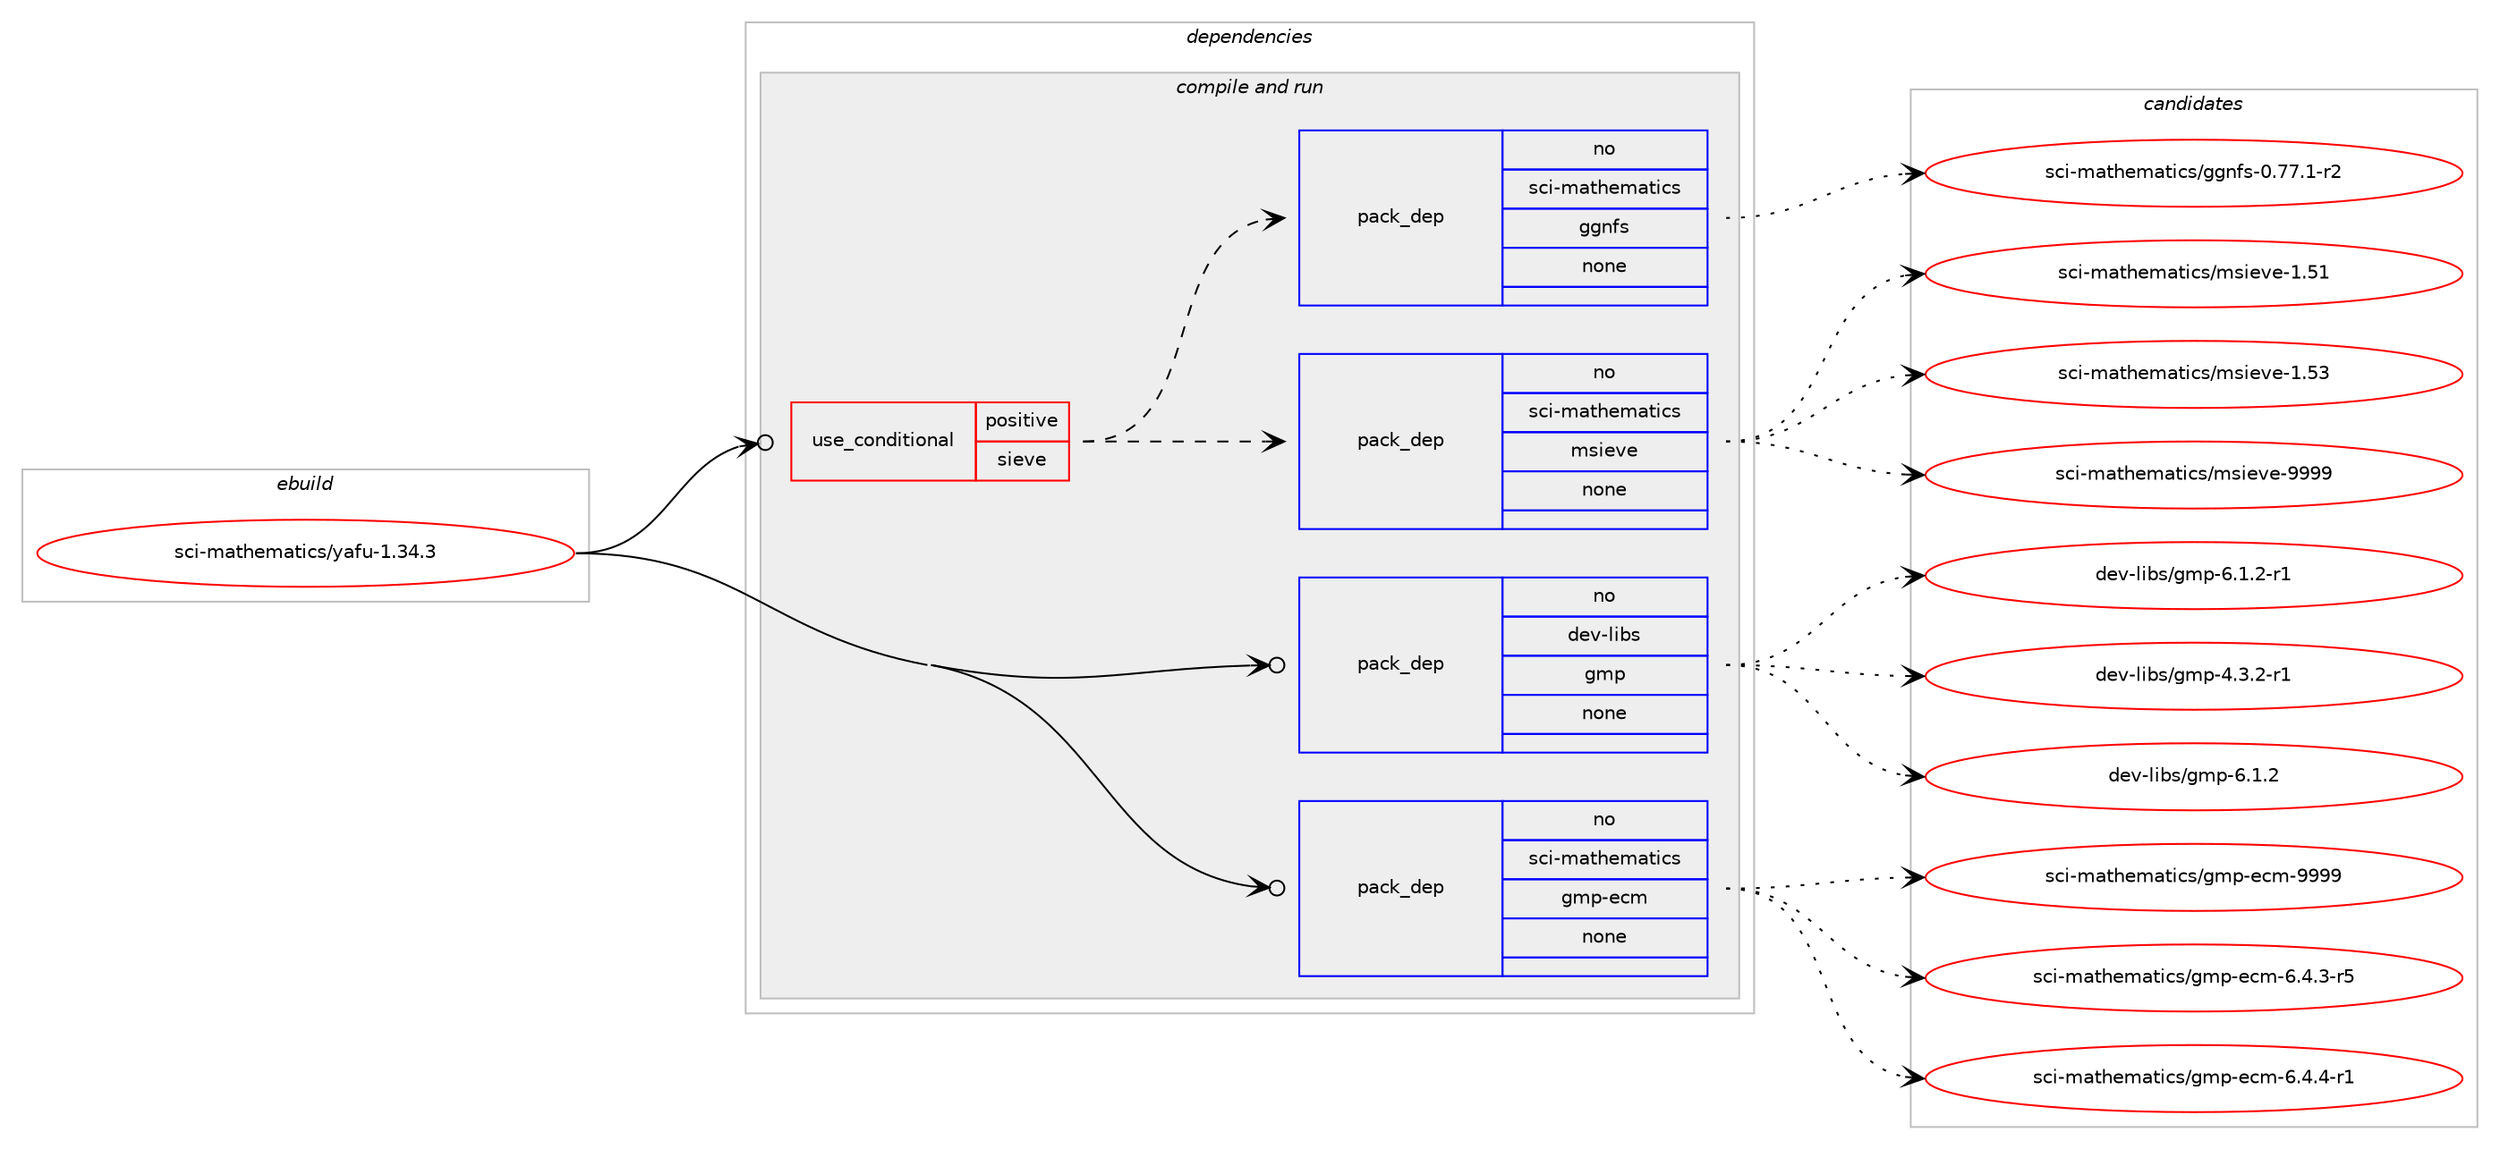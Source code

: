 digraph prolog {

# *************
# Graph options
# *************

newrank=true;
concentrate=true;
compound=true;
graph [rankdir=LR,fontname=Helvetica,fontsize=10,ranksep=1.5];#, ranksep=2.5, nodesep=0.2];
edge  [arrowhead=vee];
node  [fontname=Helvetica,fontsize=10];

# **********
# The ebuild
# **********

subgraph cluster_leftcol {
color=gray;
rank=same;
label=<<i>ebuild</i>>;
id [label="sci-mathematics/yafu-1.34.3", color=red, width=4, href="../sci-mathematics/yafu-1.34.3.svg"];
}

# ****************
# The dependencies
# ****************

subgraph cluster_midcol {
color=gray;
label=<<i>dependencies</i>>;
subgraph cluster_compile {
fillcolor="#eeeeee";
style=filled;
label=<<i>compile</i>>;
}
subgraph cluster_compileandrun {
fillcolor="#eeeeee";
style=filled;
label=<<i>compile and run</i>>;
subgraph cond454827 {
dependency1699517 [label=<<TABLE BORDER="0" CELLBORDER="1" CELLSPACING="0" CELLPADDING="4"><TR><TD ROWSPAN="3" CELLPADDING="10">use_conditional</TD></TR><TR><TD>positive</TD></TR><TR><TD>sieve</TD></TR></TABLE>>, shape=none, color=red];
subgraph pack1216830 {
dependency1699518 [label=<<TABLE BORDER="0" CELLBORDER="1" CELLSPACING="0" CELLPADDING="4" WIDTH="220"><TR><TD ROWSPAN="6" CELLPADDING="30">pack_dep</TD></TR><TR><TD WIDTH="110">no</TD></TR><TR><TD>sci-mathematics</TD></TR><TR><TD>msieve</TD></TR><TR><TD>none</TD></TR><TR><TD></TD></TR></TABLE>>, shape=none, color=blue];
}
dependency1699517:e -> dependency1699518:w [weight=20,style="dashed",arrowhead="vee"];
subgraph pack1216831 {
dependency1699519 [label=<<TABLE BORDER="0" CELLBORDER="1" CELLSPACING="0" CELLPADDING="4" WIDTH="220"><TR><TD ROWSPAN="6" CELLPADDING="30">pack_dep</TD></TR><TR><TD WIDTH="110">no</TD></TR><TR><TD>sci-mathematics</TD></TR><TR><TD>ggnfs</TD></TR><TR><TD>none</TD></TR><TR><TD></TD></TR></TABLE>>, shape=none, color=blue];
}
dependency1699517:e -> dependency1699519:w [weight=20,style="dashed",arrowhead="vee"];
}
id:e -> dependency1699517:w [weight=20,style="solid",arrowhead="odotvee"];
subgraph pack1216832 {
dependency1699520 [label=<<TABLE BORDER="0" CELLBORDER="1" CELLSPACING="0" CELLPADDING="4" WIDTH="220"><TR><TD ROWSPAN="6" CELLPADDING="30">pack_dep</TD></TR><TR><TD WIDTH="110">no</TD></TR><TR><TD>dev-libs</TD></TR><TR><TD>gmp</TD></TR><TR><TD>none</TD></TR><TR><TD></TD></TR></TABLE>>, shape=none, color=blue];
}
id:e -> dependency1699520:w [weight=20,style="solid",arrowhead="odotvee"];
subgraph pack1216833 {
dependency1699521 [label=<<TABLE BORDER="0" CELLBORDER="1" CELLSPACING="0" CELLPADDING="4" WIDTH="220"><TR><TD ROWSPAN="6" CELLPADDING="30">pack_dep</TD></TR><TR><TD WIDTH="110">no</TD></TR><TR><TD>sci-mathematics</TD></TR><TR><TD>gmp-ecm</TD></TR><TR><TD>none</TD></TR><TR><TD></TD></TR></TABLE>>, shape=none, color=blue];
}
id:e -> dependency1699521:w [weight=20,style="solid",arrowhead="odotvee"];
}
subgraph cluster_run {
fillcolor="#eeeeee";
style=filled;
label=<<i>run</i>>;
}
}

# **************
# The candidates
# **************

subgraph cluster_choices {
rank=same;
color=gray;
label=<<i>candidates</i>>;

subgraph choice1216830 {
color=black;
nodesep=1;
choice1159910545109971161041011099711610599115471091151051011181014549465349 [label="sci-mathematics/msieve-1.51", color=red, width=4,href="../sci-mathematics/msieve-1.51.svg"];
choice1159910545109971161041011099711610599115471091151051011181014549465351 [label="sci-mathematics/msieve-1.53", color=red, width=4,href="../sci-mathematics/msieve-1.53.svg"];
choice1159910545109971161041011099711610599115471091151051011181014557575757 [label="sci-mathematics/msieve-9999", color=red, width=4,href="../sci-mathematics/msieve-9999.svg"];
dependency1699518:e -> choice1159910545109971161041011099711610599115471091151051011181014549465349:w [style=dotted,weight="100"];
dependency1699518:e -> choice1159910545109971161041011099711610599115471091151051011181014549465351:w [style=dotted,weight="100"];
dependency1699518:e -> choice1159910545109971161041011099711610599115471091151051011181014557575757:w [style=dotted,weight="100"];
}
subgraph choice1216831 {
color=black;
nodesep=1;
choice115991054510997116104101109971161059911547103103110102115454846555546494511450 [label="sci-mathematics/ggnfs-0.77.1-r2", color=red, width=4,href="../sci-mathematics/ggnfs-0.77.1-r2.svg"];
dependency1699519:e -> choice115991054510997116104101109971161059911547103103110102115454846555546494511450:w [style=dotted,weight="100"];
}
subgraph choice1216832 {
color=black;
nodesep=1;
choice1001011184510810598115471031091124552465146504511449 [label="dev-libs/gmp-4.3.2-r1", color=red, width=4,href="../dev-libs/gmp-4.3.2-r1.svg"];
choice100101118451081059811547103109112455446494650 [label="dev-libs/gmp-6.1.2", color=red, width=4,href="../dev-libs/gmp-6.1.2.svg"];
choice1001011184510810598115471031091124554464946504511449 [label="dev-libs/gmp-6.1.2-r1", color=red, width=4,href="../dev-libs/gmp-6.1.2-r1.svg"];
dependency1699520:e -> choice1001011184510810598115471031091124552465146504511449:w [style=dotted,weight="100"];
dependency1699520:e -> choice100101118451081059811547103109112455446494650:w [style=dotted,weight="100"];
dependency1699520:e -> choice1001011184510810598115471031091124554464946504511449:w [style=dotted,weight="100"];
}
subgraph choice1216833 {
color=black;
nodesep=1;
choice11599105451099711610410110997116105991154710310911245101991094554465246514511453 [label="sci-mathematics/gmp-ecm-6.4.3-r5", color=red, width=4,href="../sci-mathematics/gmp-ecm-6.4.3-r5.svg"];
choice11599105451099711610410110997116105991154710310911245101991094554465246524511449 [label="sci-mathematics/gmp-ecm-6.4.4-r1", color=red, width=4,href="../sci-mathematics/gmp-ecm-6.4.4-r1.svg"];
choice11599105451099711610410110997116105991154710310911245101991094557575757 [label="sci-mathematics/gmp-ecm-9999", color=red, width=4,href="../sci-mathematics/gmp-ecm-9999.svg"];
dependency1699521:e -> choice11599105451099711610410110997116105991154710310911245101991094554465246514511453:w [style=dotted,weight="100"];
dependency1699521:e -> choice11599105451099711610410110997116105991154710310911245101991094554465246524511449:w [style=dotted,weight="100"];
dependency1699521:e -> choice11599105451099711610410110997116105991154710310911245101991094557575757:w [style=dotted,weight="100"];
}
}

}
